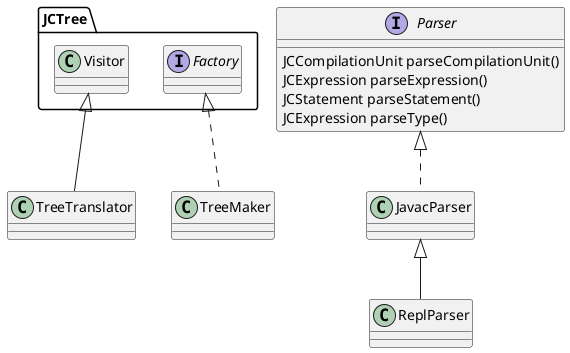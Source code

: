 @@startuml tree-tool
class TreeTranslator extends JCTree.Visitor
class TreeMaker implements JCTree.Factory

interface Parser {
    JCCompilationUnit parseCompilationUnit()
    JCExpression parseExpression()
    JCStatement parseStatement()
    JCExpression parseType()
}
class JavacParser implements Parser
class ReplParser extends JavacParser
@@enduml